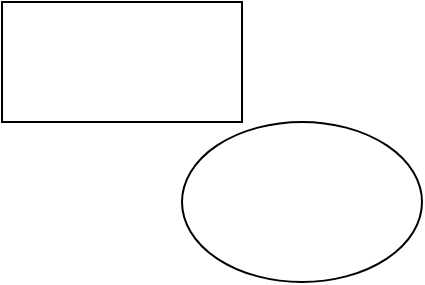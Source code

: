 <mxfile version="13.10.4" type="github"><diagram id="EdT2QEjT5QFhBgoaODYa" name="Page-1"><mxGraphModel dx="1186" dy="660" grid="1" gridSize="10" guides="1" tooltips="1" connect="1" arrows="1" fold="1" page="1" pageScale="1" pageWidth="827" pageHeight="1169" math="0" shadow="0"><root><mxCell id="0"/><mxCell id="1" parent="0"/><mxCell id="KKEdcZNyilQbZyFy934W-1" value="" style="rounded=0;whiteSpace=wrap;html=1;" vertex="1" parent="1"><mxGeometry x="180" y="200" width="120" height="60" as="geometry"/></mxCell><mxCell id="KKEdcZNyilQbZyFy934W-2" value="" style="ellipse;whiteSpace=wrap;html=1;" vertex="1" parent="1"><mxGeometry x="270" y="260" width="120" height="80" as="geometry"/></mxCell></root></mxGraphModel></diagram></mxfile>